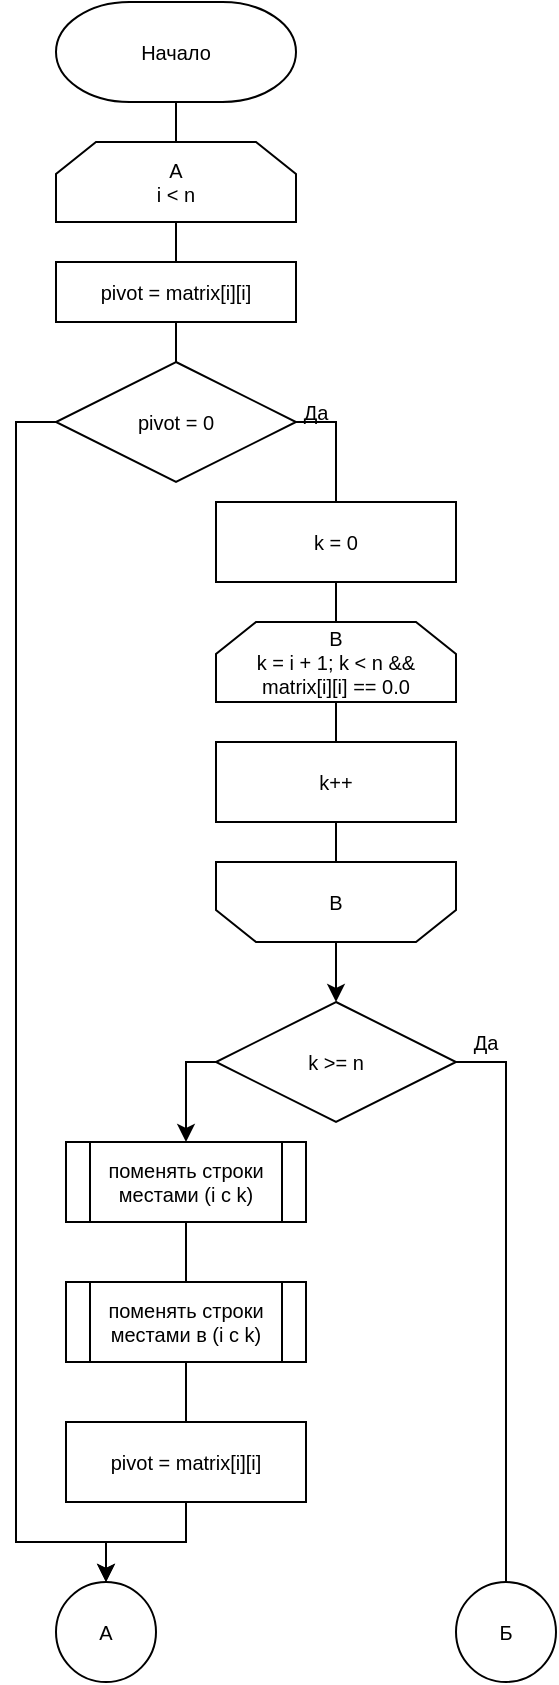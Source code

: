 <mxfile version="22.1.7" type="device" pages="2">
  <diagram name="Страница — 1" id="bGzBDc_HMfupgfoAahEK">
    <mxGraphModel dx="2074" dy="1215" grid="1" gridSize="10" guides="1" tooltips="1" connect="1" arrows="1" fold="1" page="1" pageScale="1" pageWidth="827" pageHeight="1169" math="0" shadow="0">
      <root>
        <mxCell id="0" />
        <mxCell id="1" parent="0" />
        <mxCell id="yqHwSDfTsGYnhi596QTP-1" value="" style="edgeStyle=orthogonalEdgeStyle;rounded=0;orthogonalLoop=1;jettySize=auto;html=1;fontStyle=0;fontSize=10;endArrow=none;endFill=0;" edge="1" parent="1" source="yqHwSDfTsGYnhi596QTP-2" target="yqHwSDfTsGYnhi596QTP-4">
          <mxGeometry relative="1" as="geometry" />
        </mxCell>
        <mxCell id="yqHwSDfTsGYnhi596QTP-2" value="Начало&lt;br style=&quot;font-size: 10px;&quot;&gt;" style="strokeWidth=1;html=1;shape=mxgraph.flowchart.terminator;whiteSpace=wrap;fontStyle=0;fontSize=10;" vertex="1" parent="1">
          <mxGeometry x="80" y="50" width="120" height="50" as="geometry" />
        </mxCell>
        <mxCell id="yqHwSDfTsGYnhi596QTP-3" value="" style="edgeStyle=orthogonalEdgeStyle;rounded=0;orthogonalLoop=1;jettySize=auto;html=1;fontStyle=0;fontSize=10;endArrow=none;endFill=0;" edge="1" parent="1" source="yqHwSDfTsGYnhi596QTP-4">
          <mxGeometry relative="1" as="geometry">
            <mxPoint x="140.029" y="180" as="targetPoint" />
          </mxGeometry>
        </mxCell>
        <mxCell id="yqHwSDfTsGYnhi596QTP-4" value="A&lt;br style=&quot;font-size: 10px;&quot;&gt;i &amp;lt; n" style="shape=loopLimit;whiteSpace=wrap;html=1;fontStyle=0;fontSize=10;" vertex="1" parent="1">
          <mxGeometry x="80" y="120" width="120" height="40" as="geometry" />
        </mxCell>
        <mxCell id="yqHwSDfTsGYnhi596QTP-5" value="" style="edgeStyle=orthogonalEdgeStyle;rounded=0;orthogonalLoop=1;jettySize=auto;html=1;endArrow=none;endFill=0;fontSize=10;" edge="1" parent="1" source="yqHwSDfTsGYnhi596QTP-6" target="yqHwSDfTsGYnhi596QTP-9">
          <mxGeometry relative="1" as="geometry" />
        </mxCell>
        <mxCell id="yqHwSDfTsGYnhi596QTP-6" value="pivot = matrix[i][i]" style="rounded=0;whiteSpace=wrap;html=1;absoluteArcSize=1;arcSize=14;strokeWidth=1;fontStyle=0;fontSize=10;" vertex="1" parent="1">
          <mxGeometry x="80" y="180" width="120" height="30" as="geometry" />
        </mxCell>
        <mxCell id="yqHwSDfTsGYnhi596QTP-7" style="edgeStyle=orthogonalEdgeStyle;rounded=0;orthogonalLoop=1;jettySize=auto;html=1;exitX=1;exitY=0.5;exitDx=0;exitDy=0;exitPerimeter=0;entryX=0.5;entryY=0;entryDx=0;entryDy=0;endArrow=none;endFill=0;fontSize=10;" edge="1" parent="1" source="yqHwSDfTsGYnhi596QTP-9" target="yqHwSDfTsGYnhi596QTP-11">
          <mxGeometry relative="1" as="geometry" />
        </mxCell>
        <mxCell id="yqHwSDfTsGYnhi596QTP-63" style="edgeStyle=orthogonalEdgeStyle;rounded=0;orthogonalLoop=1;jettySize=auto;html=1;exitX=0;exitY=0.5;exitDx=0;exitDy=0;exitPerimeter=0;entryX=0.5;entryY=0;entryDx=0;entryDy=0;" edge="1" parent="1" source="yqHwSDfTsGYnhi596QTP-9" target="yqHwSDfTsGYnhi596QTP-27">
          <mxGeometry relative="1" as="geometry">
            <Array as="points">
              <mxPoint x="60" y="260" />
              <mxPoint x="60" y="820" />
              <mxPoint x="105" y="820" />
            </Array>
          </mxGeometry>
        </mxCell>
        <mxCell id="yqHwSDfTsGYnhi596QTP-9" value="pivot = 0" style="strokeWidth=1;html=1;shape=mxgraph.flowchart.decision;whiteSpace=wrap;fontSize=10;" vertex="1" parent="1">
          <mxGeometry x="80" y="230" width="120" height="60" as="geometry" />
        </mxCell>
        <mxCell id="yqHwSDfTsGYnhi596QTP-10" style="edgeStyle=orthogonalEdgeStyle;rounded=0;orthogonalLoop=1;jettySize=auto;html=1;exitX=0.5;exitY=1;exitDx=0;exitDy=0;entryX=0.5;entryY=0;entryDx=0;entryDy=0;endArrow=none;endFill=0;fontSize=10;" edge="1" parent="1" source="yqHwSDfTsGYnhi596QTP-11" target="yqHwSDfTsGYnhi596QTP-13">
          <mxGeometry relative="1" as="geometry" />
        </mxCell>
        <mxCell id="yqHwSDfTsGYnhi596QTP-11" value="k = 0" style="rounded=0;whiteSpace=wrap;html=1;absoluteArcSize=1;arcSize=14;strokeWidth=1;fontStyle=0;fontSize=10;" vertex="1" parent="1">
          <mxGeometry x="160" y="300" width="120" height="40" as="geometry" />
        </mxCell>
        <mxCell id="yqHwSDfTsGYnhi596QTP-58" value="" style="edgeStyle=orthogonalEdgeStyle;rounded=0;orthogonalLoop=1;jettySize=auto;html=1;endArrow=none;endFill=0;" edge="1" parent="1" source="yqHwSDfTsGYnhi596QTP-13" target="yqHwSDfTsGYnhi596QTP-57">
          <mxGeometry relative="1" as="geometry" />
        </mxCell>
        <mxCell id="yqHwSDfTsGYnhi596QTP-59" value="" style="edgeStyle=orthogonalEdgeStyle;rounded=0;orthogonalLoop=1;jettySize=auto;html=1;endArrow=none;endFill=0;" edge="1" parent="1" source="yqHwSDfTsGYnhi596QTP-13" target="yqHwSDfTsGYnhi596QTP-57">
          <mxGeometry relative="1" as="geometry" />
        </mxCell>
        <mxCell id="yqHwSDfTsGYnhi596QTP-13" value="B&lt;br style=&quot;font-size: 10px;&quot;&gt;k = i + 1; k &amp;lt; n &amp;amp;&amp;amp; &lt;br style=&quot;font-size: 10px;&quot;&gt;matrix[i][i] == 0.0" style="shape=loopLimit;whiteSpace=wrap;html=1;fontStyle=0;fontSize=10;" vertex="1" parent="1">
          <mxGeometry x="160" y="360" width="120" height="40" as="geometry" />
        </mxCell>
        <mxCell id="yqHwSDfTsGYnhi596QTP-14" value="k &amp;gt;= n" style="strokeWidth=1;html=1;shape=mxgraph.flowchart.decision;whiteSpace=wrap;fontSize=10;" vertex="1" parent="1">
          <mxGeometry x="160" y="550" width="120" height="60" as="geometry" />
        </mxCell>
        <mxCell id="yqHwSDfTsGYnhi596QTP-15" value="Да" style="text;html=1;strokeColor=none;fillColor=none;align=center;verticalAlign=middle;whiteSpace=wrap;rounded=0;fontSize=10;" vertex="1" parent="1">
          <mxGeometry x="180" y="240" width="60" height="30" as="geometry" />
        </mxCell>
        <mxCell id="yqHwSDfTsGYnhi596QTP-16" value="" style="edgeStyle=orthogonalEdgeStyle;rounded=0;orthogonalLoop=1;jettySize=auto;html=1;endArrow=none;endFill=0;fontSize=10;" edge="1" parent="1" source="yqHwSDfTsGYnhi596QTP-17" target="yqHwSDfTsGYnhi596QTP-19">
          <mxGeometry relative="1" as="geometry" />
        </mxCell>
        <mxCell id="yqHwSDfTsGYnhi596QTP-17" value="поменять строки местами (i с k)" style="shape=process;whiteSpace=wrap;html=1;backgroundOutline=1;fontSize=10;" vertex="1" parent="1">
          <mxGeometry x="85" y="620" width="120" height="40" as="geometry" />
        </mxCell>
        <mxCell id="yqHwSDfTsGYnhi596QTP-18" value="" style="edgeStyle=orthogonalEdgeStyle;rounded=0;orthogonalLoop=1;jettySize=auto;html=1;endArrow=none;endFill=0;fontSize=10;" edge="1" parent="1" source="yqHwSDfTsGYnhi596QTP-19" target="yqHwSDfTsGYnhi596QTP-21">
          <mxGeometry relative="1" as="geometry" />
        </mxCell>
        <mxCell id="yqHwSDfTsGYnhi596QTP-19" value="поменять строки местами в (i с k)" style="shape=process;whiteSpace=wrap;html=1;backgroundOutline=1;fontSize=10;" vertex="1" parent="1">
          <mxGeometry x="85" y="690" width="120" height="40" as="geometry" />
        </mxCell>
        <mxCell id="yqHwSDfTsGYnhi596QTP-20" value="" style="edgeStyle=orthogonalEdgeStyle;rounded=0;orthogonalLoop=1;jettySize=auto;html=1;endArrow=classic;endFill=1;fontSize=10;entryX=0.5;entryY=0;entryDx=0;entryDy=0;" edge="1" parent="1" target="yqHwSDfTsGYnhi596QTP-27">
          <mxGeometry relative="1" as="geometry">
            <mxPoint x="145" y="790" as="sourcePoint" />
            <mxPoint x="105" y="830" as="targetPoint" />
            <Array as="points">
              <mxPoint x="145" y="820" />
              <mxPoint x="105" y="820" />
            </Array>
          </mxGeometry>
        </mxCell>
        <mxCell id="yqHwSDfTsGYnhi596QTP-21" value="pivot = matrix[i][i]" style="rounded=0;whiteSpace=wrap;html=1;absoluteArcSize=1;arcSize=14;strokeWidth=1;fontStyle=0;fontSize=10;" vertex="1" parent="1">
          <mxGeometry x="85" y="760" width="120" height="40" as="geometry" />
        </mxCell>
        <mxCell id="yqHwSDfTsGYnhi596QTP-22" value="" style="endArrow=classic;html=1;rounded=0;exitX=0;exitY=0.5;exitDx=0;exitDy=0;exitPerimeter=0;entryX=0.5;entryY=0;entryDx=0;entryDy=0;fontSize=10;" edge="1" parent="1" source="yqHwSDfTsGYnhi596QTP-14" target="yqHwSDfTsGYnhi596QTP-17">
          <mxGeometry width="50" height="50" relative="1" as="geometry">
            <mxPoint x="355" y="630" as="sourcePoint" />
            <mxPoint x="405" y="580" as="targetPoint" />
            <Array as="points">
              <mxPoint x="145" y="580" />
            </Array>
          </mxGeometry>
        </mxCell>
        <mxCell id="yqHwSDfTsGYnhi596QTP-23" value="B" style="shape=loopLimit;whiteSpace=wrap;html=1;fontStyle=0;fontSize=10;direction=west;" vertex="1" parent="1">
          <mxGeometry x="160" y="480" width="120" height="40" as="geometry" />
        </mxCell>
        <mxCell id="yqHwSDfTsGYnhi596QTP-25" value="" style="endArrow=none;html=1;rounded=0;exitX=1;exitY=0.5;exitDx=0;exitDy=0;exitPerimeter=0;endFill=0;entryX=0.5;entryY=0;entryDx=0;entryDy=0;fontSize=10;" edge="1" parent="1" source="yqHwSDfTsGYnhi596QTP-14" target="yqHwSDfTsGYnhi596QTP-28">
          <mxGeometry width="50" height="50" relative="1" as="geometry">
            <mxPoint x="315" y="820" as="sourcePoint" />
            <mxPoint x="315" y="800" as="targetPoint" />
            <Array as="points">
              <mxPoint x="305" y="580" />
            </Array>
          </mxGeometry>
        </mxCell>
        <mxCell id="yqHwSDfTsGYnhi596QTP-26" value="Да" style="text;html=1;strokeColor=none;fillColor=none;align=center;verticalAlign=middle;whiteSpace=wrap;rounded=0;fontSize=10;" vertex="1" parent="1">
          <mxGeometry x="265" y="555" width="60" height="30" as="geometry" />
        </mxCell>
        <mxCell id="yqHwSDfTsGYnhi596QTP-27" value="A" style="ellipse;whiteSpace=wrap;html=1;aspect=fixed;fontSize=10;" vertex="1" parent="1">
          <mxGeometry x="80" y="840" width="50" height="50" as="geometry" />
        </mxCell>
        <mxCell id="yqHwSDfTsGYnhi596QTP-28" value="Б" style="ellipse;whiteSpace=wrap;html=1;aspect=fixed;fontSize=10;" vertex="1" parent="1">
          <mxGeometry x="280" y="840" width="50" height="50" as="geometry" />
        </mxCell>
        <mxCell id="yqHwSDfTsGYnhi596QTP-60" value="" style="edgeStyle=orthogonalEdgeStyle;rounded=0;orthogonalLoop=1;jettySize=auto;html=1;endArrow=none;endFill=0;" edge="1" parent="1" source="yqHwSDfTsGYnhi596QTP-57" target="yqHwSDfTsGYnhi596QTP-23">
          <mxGeometry relative="1" as="geometry" />
        </mxCell>
        <mxCell id="yqHwSDfTsGYnhi596QTP-57" value="k++" style="rounded=0;whiteSpace=wrap;html=1;absoluteArcSize=1;arcSize=14;strokeWidth=1;fontStyle=0;fontSize=10;" vertex="1" parent="1">
          <mxGeometry x="160" y="420" width="120" height="40" as="geometry" />
        </mxCell>
        <mxCell id="yqHwSDfTsGYnhi596QTP-62" style="edgeStyle=orthogonalEdgeStyle;rounded=0;orthogonalLoop=1;jettySize=auto;html=1;exitX=0.5;exitY=0;exitDx=0;exitDy=0;entryX=0.5;entryY=0;entryDx=0;entryDy=0;entryPerimeter=0;" edge="1" parent="1" source="yqHwSDfTsGYnhi596QTP-23" target="yqHwSDfTsGYnhi596QTP-14">
          <mxGeometry relative="1" as="geometry" />
        </mxCell>
      </root>
    </mxGraphModel>
  </diagram>
  <diagram id="Y3i6TSs10iMBZHD3rHs2" name="Страница — 2">
    <mxGraphModel dx="2074" dy="1215" grid="1" gridSize="10" guides="1" tooltips="1" connect="1" arrows="1" fold="1" page="1" pageScale="1" pageWidth="827" pageHeight="1169" math="0" shadow="0">
      <root>
        <mxCell id="0" />
        <mxCell id="1" parent="0" />
        <mxCell id="KSlosO2Bh6aFMcH0v0X6-1" value="" style="edgeStyle=orthogonalEdgeStyle;rounded=0;orthogonalLoop=1;jettySize=auto;html=1;fontStyle=0;fontSize=10;endArrow=none;endFill=0;" parent="1" source="KSlosO2Bh6aFMcH0v0X6-2" target="KSlosO2Bh6aFMcH0v0X6-3" edge="1">
          <mxGeometry relative="1" as="geometry" />
        </mxCell>
        <mxCell id="KSlosO2Bh6aFMcH0v0X6-2" value="Начало&lt;br style=&quot;font-size: 10px;&quot;&gt;" style="strokeWidth=1;html=1;shape=mxgraph.flowchart.terminator;whiteSpace=wrap;fontStyle=0;fontSize=10;" parent="1" vertex="1">
          <mxGeometry x="134" y="900" width="120" height="50" as="geometry" />
        </mxCell>
        <mxCell id="KSlosO2Bh6aFMcH0v0X6-3" value="А&lt;br&gt;j &amp;lt; n" style="shape=loopLimit;whiteSpace=wrap;html=1;fontStyle=0;fontSize=10;" parent="1" vertex="1">
          <mxGeometry x="134" y="970" width="120" height="40" as="geometry" />
        </mxCell>
        <mxCell id="KSlosO2Bh6aFMcH0v0X6-4" value="matrix[row][j] *= factor" style="rounded=0;whiteSpace=wrap;html=1;fontSize=10;" parent="1" vertex="1">
          <mxGeometry x="134" y="1030" width="120" height="40" as="geometry" />
        </mxCell>
        <mxCell id="KSlosO2Bh6aFMcH0v0X6-5" value="" style="endArrow=none;html=1;rounded=0;exitX=0.5;exitY=0;exitDx=0;exitDy=0;entryX=0.5;entryY=1;entryDx=0;entryDy=0;endFill=0;fontSize=10;" parent="1" source="KSlosO2Bh6aFMcH0v0X6-4" target="KSlosO2Bh6aFMcH0v0X6-3" edge="1">
          <mxGeometry width="50" height="50" relative="1" as="geometry">
            <mxPoint x="374" y="1270" as="sourcePoint" />
            <mxPoint x="424" y="1220" as="targetPoint" />
          </mxGeometry>
        </mxCell>
        <mxCell id="KSlosO2Bh6aFMcH0v0X6-6" value="А&lt;br&gt;Конец по j" style="shape=loopLimit;whiteSpace=wrap;html=1;fontStyle=0;fontSize=10;direction=west;" parent="1" vertex="1">
          <mxGeometry x="134" y="1090" width="120" height="40" as="geometry" />
        </mxCell>
        <mxCell id="KSlosO2Bh6aFMcH0v0X6-7" value="" style="endArrow=none;html=1;rounded=0;exitX=0.5;exitY=1;exitDx=0;exitDy=0;endFill=0;fontSize=10;" parent="1" source="KSlosO2Bh6aFMcH0v0X6-4" target="KSlosO2Bh6aFMcH0v0X6-6" edge="1">
          <mxGeometry width="50" height="50" relative="1" as="geometry">
            <mxPoint x="374" y="1270" as="sourcePoint" />
            <mxPoint x="424" y="1220" as="targetPoint" />
          </mxGeometry>
        </mxCell>
        <mxCell id="KSlosO2Bh6aFMcH0v0X6-8" value="Конец" style="strokeWidth=1;html=1;shape=mxgraph.flowchart.terminator;whiteSpace=wrap;fontStyle=0;fontSize=10;" parent="1" vertex="1">
          <mxGeometry x="134" y="1150" width="120" height="50" as="geometry" />
        </mxCell>
        <mxCell id="KSlosO2Bh6aFMcH0v0X6-9" value="" style="endArrow=none;html=1;rounded=0;entryX=0.5;entryY=0;entryDx=0;entryDy=0;exitX=0.5;exitY=0;exitDx=0;exitDy=0;exitPerimeter=0;endFill=0;fontSize=10;" parent="1" source="KSlosO2Bh6aFMcH0v0X6-8" target="KSlosO2Bh6aFMcH0v0X6-6" edge="1">
          <mxGeometry width="50" height="50" relative="1" as="geometry">
            <mxPoint x="374" y="1270" as="sourcePoint" />
            <mxPoint x="424" y="1220" as="targetPoint" />
          </mxGeometry>
        </mxCell>
        <mxCell id="KSlosO2Bh6aFMcH0v0X6-10" value="" style="edgeStyle=orthogonalEdgeStyle;rounded=0;orthogonalLoop=1;jettySize=auto;html=1;fontStyle=0;fontSize=10;endArrow=none;endFill=0;" parent="1" source="KSlosO2Bh6aFMcH0v0X6-11" target="KSlosO2Bh6aFMcH0v0X6-12" edge="1">
          <mxGeometry relative="1" as="geometry" />
        </mxCell>
        <mxCell id="KSlosO2Bh6aFMcH0v0X6-11" value="Начало&lt;br style=&quot;font-size: 10px;&quot;&gt;" style="strokeWidth=1;html=1;shape=mxgraph.flowchart.terminator;whiteSpace=wrap;fontStyle=0;fontSize=10;" parent="1" vertex="1">
          <mxGeometry x="334" y="900" width="120" height="50" as="geometry" />
        </mxCell>
        <mxCell id="KSlosO2Bh6aFMcH0v0X6-12" value="А&lt;br&gt;j &amp;lt; n" style="shape=loopLimit;whiteSpace=wrap;html=1;fontStyle=0;fontSize=10;" parent="1" vertex="1">
          <mxGeometry x="334" y="970" width="120" height="40" as="geometry" />
        </mxCell>
        <mxCell id="KSlosO2Bh6aFMcH0v0X6-13" value="matrix[destRow][j] -= factor *matrix[sourceRow[j]" style="rounded=0;whiteSpace=wrap;html=1;fontSize=10;" parent="1" vertex="1">
          <mxGeometry x="334" y="1030" width="120" height="40" as="geometry" />
        </mxCell>
        <mxCell id="KSlosO2Bh6aFMcH0v0X6-14" value="" style="endArrow=none;html=1;rounded=0;exitX=0.5;exitY=0;exitDx=0;exitDy=0;entryX=0.5;entryY=1;entryDx=0;entryDy=0;endFill=0;fontSize=10;" parent="1" source="KSlosO2Bh6aFMcH0v0X6-13" target="KSlosO2Bh6aFMcH0v0X6-12" edge="1">
          <mxGeometry width="50" height="50" relative="1" as="geometry">
            <mxPoint x="574" y="1270" as="sourcePoint" />
            <mxPoint x="624" y="1220" as="targetPoint" />
          </mxGeometry>
        </mxCell>
        <mxCell id="KSlosO2Bh6aFMcH0v0X6-15" value="А&lt;br&gt;Конец по j" style="shape=loopLimit;whiteSpace=wrap;html=1;fontStyle=0;fontSize=10;direction=west;" parent="1" vertex="1">
          <mxGeometry x="334" y="1090" width="120" height="40" as="geometry" />
        </mxCell>
        <mxCell id="KSlosO2Bh6aFMcH0v0X6-16" value="" style="endArrow=none;html=1;rounded=0;exitX=0.5;exitY=1;exitDx=0;exitDy=0;endFill=0;fontSize=10;" parent="1" source="KSlosO2Bh6aFMcH0v0X6-13" target="KSlosO2Bh6aFMcH0v0X6-15" edge="1">
          <mxGeometry width="50" height="50" relative="1" as="geometry">
            <mxPoint x="574" y="1270" as="sourcePoint" />
            <mxPoint x="624" y="1220" as="targetPoint" />
          </mxGeometry>
        </mxCell>
        <mxCell id="KSlosO2Bh6aFMcH0v0X6-17" value="Конец" style="strokeWidth=1;html=1;shape=mxgraph.flowchart.terminator;whiteSpace=wrap;fontStyle=0;fontSize=10;" parent="1" vertex="1">
          <mxGeometry x="334" y="1150" width="120" height="50" as="geometry" />
        </mxCell>
        <mxCell id="KSlosO2Bh6aFMcH0v0X6-18" value="" style="endArrow=none;html=1;rounded=0;entryX=0.5;entryY=0;entryDx=0;entryDy=0;exitX=0.5;exitY=0;exitDx=0;exitDy=0;exitPerimeter=0;endFill=0;fontSize=10;" parent="1" source="KSlosO2Bh6aFMcH0v0X6-17" target="KSlosO2Bh6aFMcH0v0X6-15" edge="1">
          <mxGeometry width="50" height="50" relative="1" as="geometry">
            <mxPoint x="574" y="1270" as="sourcePoint" />
            <mxPoint x="624" y="1220" as="targetPoint" />
          </mxGeometry>
        </mxCell>
        <mxCell id="KSlosO2Bh6aFMcH0v0X6-19" value="" style="edgeStyle=orthogonalEdgeStyle;rounded=0;orthogonalLoop=1;jettySize=auto;html=1;fontStyle=0;fontSize=10;endArrow=none;endFill=0;" parent="1" source="KSlosO2Bh6aFMcH0v0X6-20" edge="1">
          <mxGeometry relative="1" as="geometry">
            <mxPoint x="554" y="970" as="targetPoint" />
          </mxGeometry>
        </mxCell>
        <mxCell id="KSlosO2Bh6aFMcH0v0X6-20" value="Начало&lt;br style=&quot;font-size: 10px;&quot;&gt;" style="strokeWidth=1;html=1;shape=mxgraph.flowchart.terminator;whiteSpace=wrap;fontStyle=0;fontSize=10;" parent="1" vertex="1">
          <mxGeometry x="494" y="900" width="120" height="50" as="geometry" />
        </mxCell>
        <mxCell id="KSlosO2Bh6aFMcH0v0X6-21" value="*temp = matrix[row1]" style="rounded=0;whiteSpace=wrap;html=1;fontSize=10;" parent="1" vertex="1">
          <mxGeometry x="494" y="970" width="120" height="40" as="geometry" />
        </mxCell>
        <mxCell id="KSlosO2Bh6aFMcH0v0X6-22" value="Конец" style="strokeWidth=1;html=1;shape=mxgraph.flowchart.terminator;whiteSpace=wrap;fontStyle=0;fontSize=10;" parent="1" vertex="1">
          <mxGeometry x="494" y="1150" width="120" height="50" as="geometry" />
        </mxCell>
        <mxCell id="KSlosO2Bh6aFMcH0v0X6-23" value="" style="endArrow=none;html=1;rounded=0;exitX=0.5;exitY=0;exitDx=0;exitDy=0;exitPerimeter=0;endFill=0;entryX=0.5;entryY=1;entryDx=0;entryDy=0;fontSize=10;" parent="1" source="KSlosO2Bh6aFMcH0v0X6-22" target="KSlosO2Bh6aFMcH0v0X6-25" edge="1">
          <mxGeometry width="50" height="50" relative="1" as="geometry">
            <mxPoint x="734" y="1390" as="sourcePoint" />
            <mxPoint x="554" y="1250" as="targetPoint" />
          </mxGeometry>
        </mxCell>
        <mxCell id="KSlosO2Bh6aFMcH0v0X6-24" value="matrix[row1]&amp;nbsp;= matrix[row2]" style="rounded=0;whiteSpace=wrap;html=1;fontSize=10;" parent="1" vertex="1">
          <mxGeometry x="494" y="1030" width="120" height="40" as="geometry" />
        </mxCell>
        <mxCell id="KSlosO2Bh6aFMcH0v0X6-25" value="matrix[row2] = temp" style="rounded=0;whiteSpace=wrap;html=1;fontSize=10;" parent="1" vertex="1">
          <mxGeometry x="494" y="1090" width="120" height="40" as="geometry" />
        </mxCell>
        <mxCell id="KSlosO2Bh6aFMcH0v0X6-26" value="" style="endArrow=none;html=1;rounded=0;exitX=0.5;exitY=1;exitDx=0;exitDy=0;entryX=0.5;entryY=0;entryDx=0;entryDy=0;endFill=0;fontSize=10;" parent="1" source="KSlosO2Bh6aFMcH0v0X6-24" target="KSlosO2Bh6aFMcH0v0X6-25" edge="1">
          <mxGeometry width="50" height="50" relative="1" as="geometry">
            <mxPoint x="404" y="1270" as="sourcePoint" />
            <mxPoint x="454" y="1220" as="targetPoint" />
          </mxGeometry>
        </mxCell>
        <mxCell id="KSlosO2Bh6aFMcH0v0X6-27" value="" style="endArrow=none;html=1;rounded=0;exitX=0.5;exitY=1;exitDx=0;exitDy=0;endFill=0;fontSize=10;" parent="1" source="KSlosO2Bh6aFMcH0v0X6-21" edge="1">
          <mxGeometry width="50" height="50" relative="1" as="geometry">
            <mxPoint x="564" y="1080" as="sourcePoint" />
            <mxPoint x="554" y="1030" as="targetPoint" />
          </mxGeometry>
        </mxCell>
        <mxCell id="qpjA1gTaPcHH5m6S1shW-1" value="" style="edgeStyle=orthogonalEdgeStyle;rounded=0;orthogonalLoop=1;jettySize=auto;html=1;endArrow=none;endFill=0;fontSize=10;" edge="1" parent="1" source="qpjA1gTaPcHH5m6S1shW-2" target="qpjA1gTaPcHH5m6S1shW-3">
          <mxGeometry relative="1" as="geometry" />
        </mxCell>
        <mxCell id="qpjA1gTaPcHH5m6S1shW-2" value="C&lt;br&gt;j &amp;lt; n" style="shape=loopLimit;whiteSpace=wrap;html=1;fontStyle=0;fontSize=10;" vertex="1" parent="1">
          <mxGeometry x="490" y="100" width="120" height="40" as="geometry" />
        </mxCell>
        <mxCell id="qpjA1gTaPcHH5m6S1shW-3" value="i != j" style="strokeWidth=1;html=1;shape=mxgraph.flowchart.decision;whiteSpace=wrap;fontSize=10;" vertex="1" parent="1">
          <mxGeometry x="490" y="160" width="120" height="60" as="geometry" />
        </mxCell>
        <mxCell id="qpjA1gTaPcHH5m6S1shW-4" value="pivot = matrix[i][i]" style="rounded=0;whiteSpace=wrap;html=1;absoluteArcSize=1;arcSize=14;strokeWidth=1;fontStyle=0;fontSize=10;" vertex="1" parent="1">
          <mxGeometry x="570" y="220" width="120" height="40" as="geometry" />
        </mxCell>
        <mxCell id="qpjA1gTaPcHH5m6S1shW-5" value="" style="endArrow=none;html=1;rounded=0;exitX=1;exitY=0.5;exitDx=0;exitDy=0;exitPerimeter=0;entryX=0.5;entryY=0;entryDx=0;entryDy=0;endFill=0;fontSize=10;" edge="1" parent="1" source="qpjA1gTaPcHH5m6S1shW-3" target="qpjA1gTaPcHH5m6S1shW-4">
          <mxGeometry width="50" height="50" relative="1" as="geometry">
            <mxPoint x="840" y="150" as="sourcePoint" />
            <mxPoint x="890" y="100" as="targetPoint" />
            <Array as="points">
              <mxPoint x="630" y="190" />
            </Array>
          </mxGeometry>
        </mxCell>
        <mxCell id="qpjA1gTaPcHH5m6S1shW-6" value="Да" style="text;html=1;strokeColor=none;fillColor=none;align=center;verticalAlign=middle;whiteSpace=wrap;rounded=0;fontSize=10;" vertex="1" parent="1">
          <mxGeometry x="590" y="170" width="60" height="30" as="geometry" />
        </mxCell>
        <mxCell id="qpjA1gTaPcHH5m6S1shW-7" value="С" style="shape=loopLimit;whiteSpace=wrap;html=1;fontStyle=0;fontSize=10;direction=west;" vertex="1" parent="1">
          <mxGeometry x="550" y="460" width="120" height="40" as="geometry" />
        </mxCell>
        <mxCell id="qpjA1gTaPcHH5m6S1shW-8" value="вычесть из j строки вычесть i модифицированную строку" style="shape=process;whiteSpace=wrap;html=1;backgroundOutline=1;fontSize=10;" vertex="1" parent="1">
          <mxGeometry x="570" y="280" width="120" height="50" as="geometry" />
        </mxCell>
        <mxCell id="qpjA1gTaPcHH5m6S1shW-9" value="" style="endArrow=none;html=1;rounded=0;exitX=0.5;exitY=1;exitDx=0;exitDy=0;entryX=0.5;entryY=0;entryDx=0;entryDy=0;endFill=0;fontSize=10;" edge="1" parent="1" source="qpjA1gTaPcHH5m6S1shW-4" target="qpjA1gTaPcHH5m6S1shW-8">
          <mxGeometry width="50" height="50" relative="1" as="geometry">
            <mxPoint x="740" y="400" as="sourcePoint" />
            <mxPoint x="790" y="350" as="targetPoint" />
          </mxGeometry>
        </mxCell>
        <mxCell id="qpjA1gTaPcHH5m6S1shW-10" value="" style="endArrow=none;html=1;rounded=0;exitX=0.5;exitY=0;exitDx=0;exitDy=0;entryX=0.5;entryY=1;entryDx=0;entryDy=0;endFill=0;fontSize=10;" edge="1" parent="1" source="qpjA1gTaPcHH5m6S1shW-21" target="qpjA1gTaPcHH5m6S1shW-8">
          <mxGeometry width="50" height="50" relative="1" as="geometry">
            <mxPoint x="630.0" y="350" as="sourcePoint" />
            <mxPoint x="640" y="290" as="targetPoint" />
          </mxGeometry>
        </mxCell>
        <mxCell id="qpjA1gTaPcHH5m6S1shW-11" value="" style="endArrow=classic;html=1;rounded=0;exitX=0;exitY=0.5;exitDx=0;exitDy=0;exitPerimeter=0;entryX=0.5;entryY=1;entryDx=0;entryDy=0;fontSize=10;" edge="1" parent="1" source="qpjA1gTaPcHH5m6S1shW-3" target="qpjA1gTaPcHH5m6S1shW-7">
          <mxGeometry width="50" height="50" relative="1" as="geometry">
            <mxPoint x="740" y="400" as="sourcePoint" />
            <mxPoint x="790" y="350" as="targetPoint" />
            <Array as="points">
              <mxPoint x="470" y="190" />
              <mxPoint x="470" y="420" />
              <mxPoint x="540" y="420" />
              <mxPoint x="540" y="440" />
              <mxPoint x="610" y="440" />
            </Array>
          </mxGeometry>
        </mxCell>
        <mxCell id="qpjA1gTaPcHH5m6S1shW-12" value="А" style="shape=loopLimit;whiteSpace=wrap;html=1;fontStyle=0;fontSize=10;direction=west;" vertex="1" parent="1">
          <mxGeometry x="550" y="520" width="120" height="40" as="geometry" />
        </mxCell>
        <mxCell id="qpjA1gTaPcHH5m6S1shW-13" value="" style="endArrow=none;html=1;rounded=0;exitX=0.5;exitY=0;exitDx=0;exitDy=0;entryX=0.5;entryY=1;entryDx=0;entryDy=0;endFill=0;fontSize=10;" edge="1" parent="1" source="qpjA1gTaPcHH5m6S1shW-7" target="qpjA1gTaPcHH5m6S1shW-12">
          <mxGeometry width="50" height="50" relative="1" as="geometry">
            <mxPoint x="810" y="440" as="sourcePoint" />
            <mxPoint x="860" y="390" as="targetPoint" />
          </mxGeometry>
        </mxCell>
        <mxCell id="qpjA1gTaPcHH5m6S1shW-14" value="" style="endArrow=none;html=1;rounded=0;exitX=0.5;exitY=1;exitDx=0;exitDy=0;endFill=0;fontSize=10;" edge="1" parent="1">
          <mxGeometry width="50" height="50" relative="1" as="geometry">
            <mxPoint x="630.0" y="400" as="sourcePoint" />
            <mxPoint x="540" y="420" as="targetPoint" />
            <Array as="points">
              <mxPoint x="630" y="420" />
            </Array>
          </mxGeometry>
        </mxCell>
        <mxCell id="qpjA1gTaPcHH5m6S1shW-15" value="Б" style="ellipse;whiteSpace=wrap;html=1;aspect=fixed;fontSize=10;" vertex="1" parent="1">
          <mxGeometry x="690" y="30" width="50" height="50" as="geometry" />
        </mxCell>
        <mxCell id="qpjA1gTaPcHH5m6S1shW-16" value="" style="endArrow=none;html=1;rounded=0;exitX=0.5;exitY=1;exitDx=0;exitDy=0;endFill=0;fontSize=10;" edge="1" parent="1" source="qpjA1gTaPcHH5m6S1shW-15">
          <mxGeometry width="50" height="50" relative="1" as="geometry">
            <mxPoint x="700" y="-40" as="sourcePoint" />
            <mxPoint x="610" y="440" as="targetPoint" />
            <Array as="points">
              <mxPoint x="715" y="440" />
            </Array>
          </mxGeometry>
        </mxCell>
        <mxCell id="qpjA1gTaPcHH5m6S1shW-17" value="Конец" style="strokeWidth=1;html=1;shape=mxgraph.flowchart.terminator;whiteSpace=wrap;fontStyle=0;fontSize=10;" vertex="1" parent="1">
          <mxGeometry x="550" y="580" width="120" height="50" as="geometry" />
        </mxCell>
        <mxCell id="qpjA1gTaPcHH5m6S1shW-18" value="" style="endArrow=none;html=1;rounded=0;exitX=0.5;exitY=0;exitDx=0;exitDy=0;entryX=0.5;entryY=0;entryDx=0;entryDy=0;entryPerimeter=0;endFill=0;fontSize=10;" edge="1" parent="1" source="qpjA1gTaPcHH5m6S1shW-12" target="qpjA1gTaPcHH5m6S1shW-17">
          <mxGeometry width="50" height="50" relative="1" as="geometry">
            <mxPoint x="760" y="470" as="sourcePoint" />
            <mxPoint x="810" y="420" as="targetPoint" />
          </mxGeometry>
        </mxCell>
        <mxCell id="qpjA1gTaPcHH5m6S1shW-19" style="edgeStyle=orthogonalEdgeStyle;rounded=0;orthogonalLoop=1;jettySize=auto;html=1;exitX=0.5;exitY=1;exitDx=0;exitDy=0;entryX=0.5;entryY=0;entryDx=0;entryDy=0;endArrow=none;endFill=0;" edge="1" parent="1" source="qpjA1gTaPcHH5m6S1shW-20" target="qpjA1gTaPcHH5m6S1shW-2">
          <mxGeometry relative="1" as="geometry" />
        </mxCell>
        <mxCell id="qpjA1gTaPcHH5m6S1shW-20" value="A" style="ellipse;whiteSpace=wrap;html=1;aspect=fixed;fontSize=10;" vertex="1" parent="1">
          <mxGeometry x="525" y="30" width="50" height="50" as="geometry" />
        </mxCell>
        <mxCell id="qpjA1gTaPcHH5m6S1shW-21" value="вычесть из j строки вычесть i модифицированную строку" style="shape=process;whiteSpace=wrap;html=1;backgroundOutline=1;fontSize=10;" vertex="1" parent="1">
          <mxGeometry x="570" y="350" width="120" height="50" as="geometry" />
        </mxCell>
      </root>
    </mxGraphModel>
  </diagram>
</mxfile>
